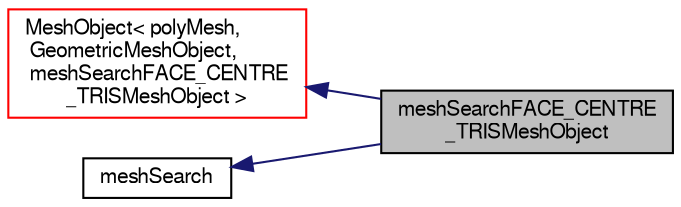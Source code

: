 digraph "meshSearchFACE_CENTRE_TRISMeshObject"
{
  bgcolor="transparent";
  edge [fontname="FreeSans",fontsize="10",labelfontname="FreeSans",labelfontsize="10"];
  node [fontname="FreeSans",fontsize="10",shape=record];
  rankdir="LR";
  Node1 [label="meshSearchFACE_CENTRE\l_TRISMeshObject",height=0.2,width=0.4,color="black", fillcolor="grey75", style="filled" fontcolor="black"];
  Node2 -> Node1 [dir="back",color="midnightblue",fontsize="10",style="solid",fontname="FreeSans"];
  Node2 [label="MeshObject\< polyMesh,\l GeometricMeshObject,\l meshSearchFACE_CENTRE\l_TRISMeshObject \>",height=0.2,width=0.4,color="red",URL="$a01425.html"];
  Node3 -> Node1 [dir="back",color="midnightblue",fontsize="10",style="solid",fontname="FreeSans"];
  Node3 [label="meshSearch",height=0.2,width=0.4,color="black",URL="$a01429.html",tooltip="Various (local, not parallel) searches on polyMesh; uses (demand driven) octree to search..."];
}
